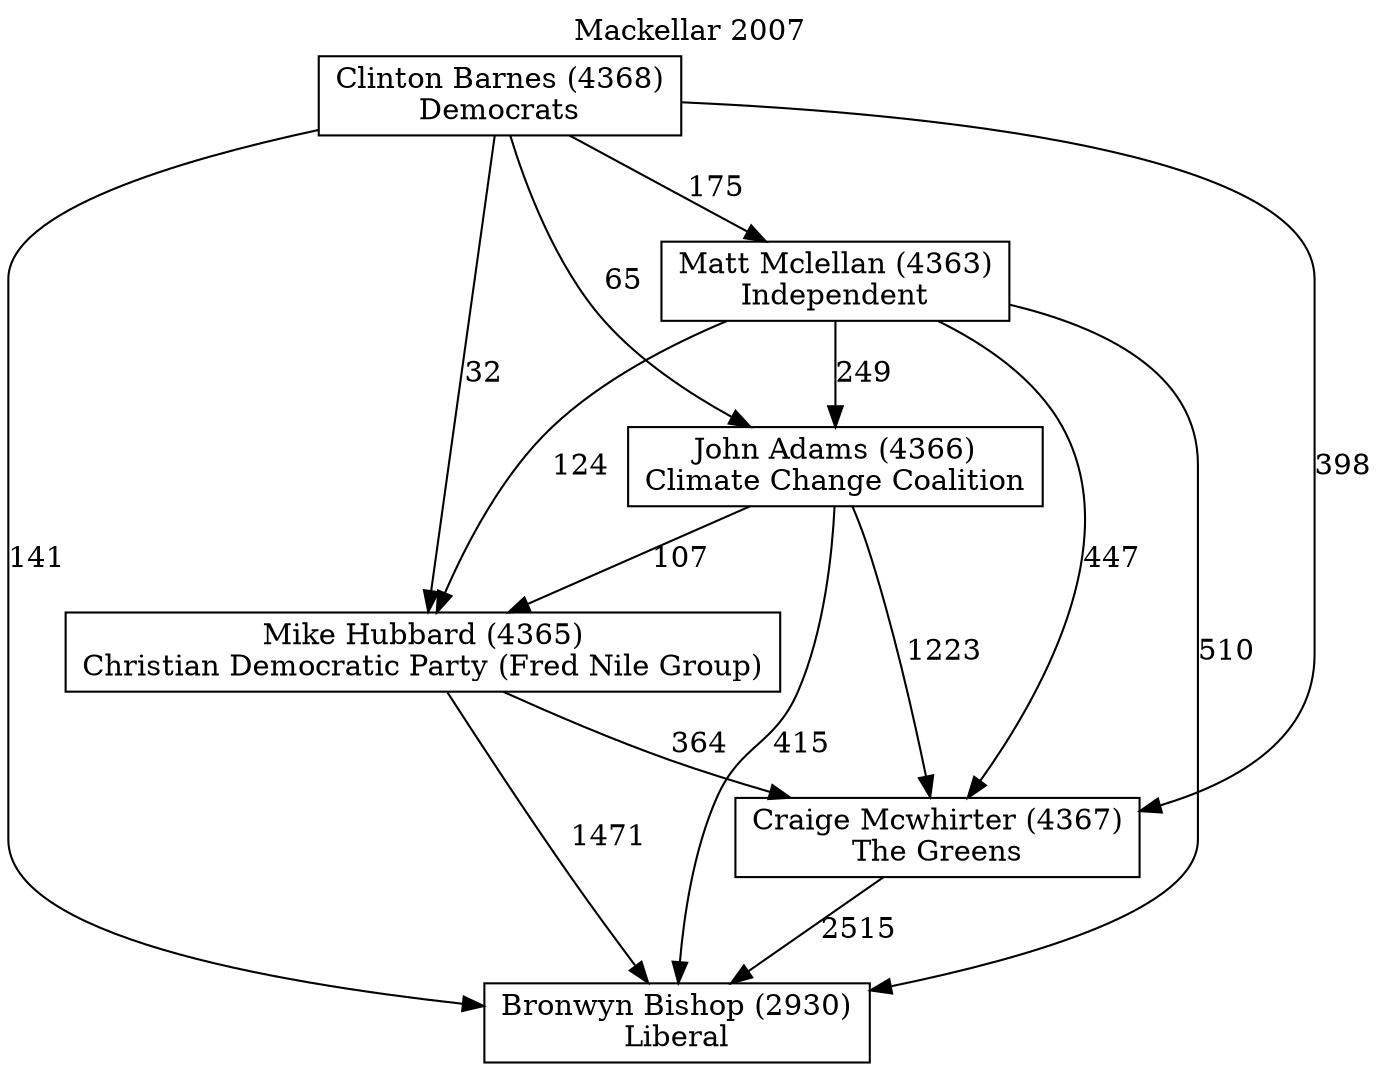 // House preference flow
digraph "Bronwyn Bishop (2930)_Mackellar_2007" {
	graph [label="Mackellar 2007" labelloc=t mclimit=10]
	node [shape=box]
	"Bronwyn Bishop (2930)" [label="Bronwyn Bishop (2930)
Liberal"]
	"Craige Mcwhirter (4367)" [label="Craige Mcwhirter (4367)
The Greens"]
	"Mike Hubbard (4365)" [label="Mike Hubbard (4365)
Christian Democratic Party (Fred Nile Group)"]
	"John Adams (4366)" [label="John Adams (4366)
Climate Change Coalition"]
	"Matt Mclellan (4363)" [label="Matt Mclellan (4363)
Independent"]
	"Clinton Barnes (4368)" [label="Clinton Barnes (4368)
Democrats"]
	"Craige Mcwhirter (4367)" -> "Bronwyn Bishop (2930)" [label=2515]
	"Mike Hubbard (4365)" -> "Craige Mcwhirter (4367)" [label=364]
	"John Adams (4366)" -> "Mike Hubbard (4365)" [label=107]
	"Matt Mclellan (4363)" -> "John Adams (4366)" [label=249]
	"Clinton Barnes (4368)" -> "Matt Mclellan (4363)" [label=175]
	"Mike Hubbard (4365)" -> "Bronwyn Bishop (2930)" [label=1471]
	"John Adams (4366)" -> "Bronwyn Bishop (2930)" [label=415]
	"Matt Mclellan (4363)" -> "Bronwyn Bishop (2930)" [label=510]
	"Clinton Barnes (4368)" -> "Bronwyn Bishop (2930)" [label=141]
	"Clinton Barnes (4368)" -> "John Adams (4366)" [label=65]
	"Matt Mclellan (4363)" -> "Mike Hubbard (4365)" [label=124]
	"Clinton Barnes (4368)" -> "Mike Hubbard (4365)" [label=32]
	"John Adams (4366)" -> "Craige Mcwhirter (4367)" [label=1223]
	"Matt Mclellan (4363)" -> "Craige Mcwhirter (4367)" [label=447]
	"Clinton Barnes (4368)" -> "Craige Mcwhirter (4367)" [label=398]
}
